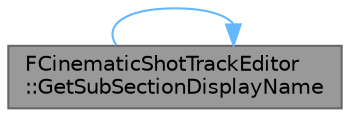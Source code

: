 digraph "FCinematicShotTrackEditor::GetSubSectionDisplayName"
{
 // INTERACTIVE_SVG=YES
 // LATEX_PDF_SIZE
  bgcolor="transparent";
  edge [fontname=Helvetica,fontsize=10,labelfontname=Helvetica,labelfontsize=10];
  node [fontname=Helvetica,fontsize=10,shape=box,height=0.2,width=0.4];
  rankdir="LR";
  Node1 [id="Node000001",label="FCinematicShotTrackEditor\l::GetSubSectionDisplayName",height=0.2,width=0.4,color="gray40", fillcolor="grey60", style="filled", fontcolor="black",tooltip="Get the display name for the sub section."];
  Node1 -> Node1 [id="edge1_Node000001_Node000001",color="steelblue1",style="solid",tooltip=" "];
}
